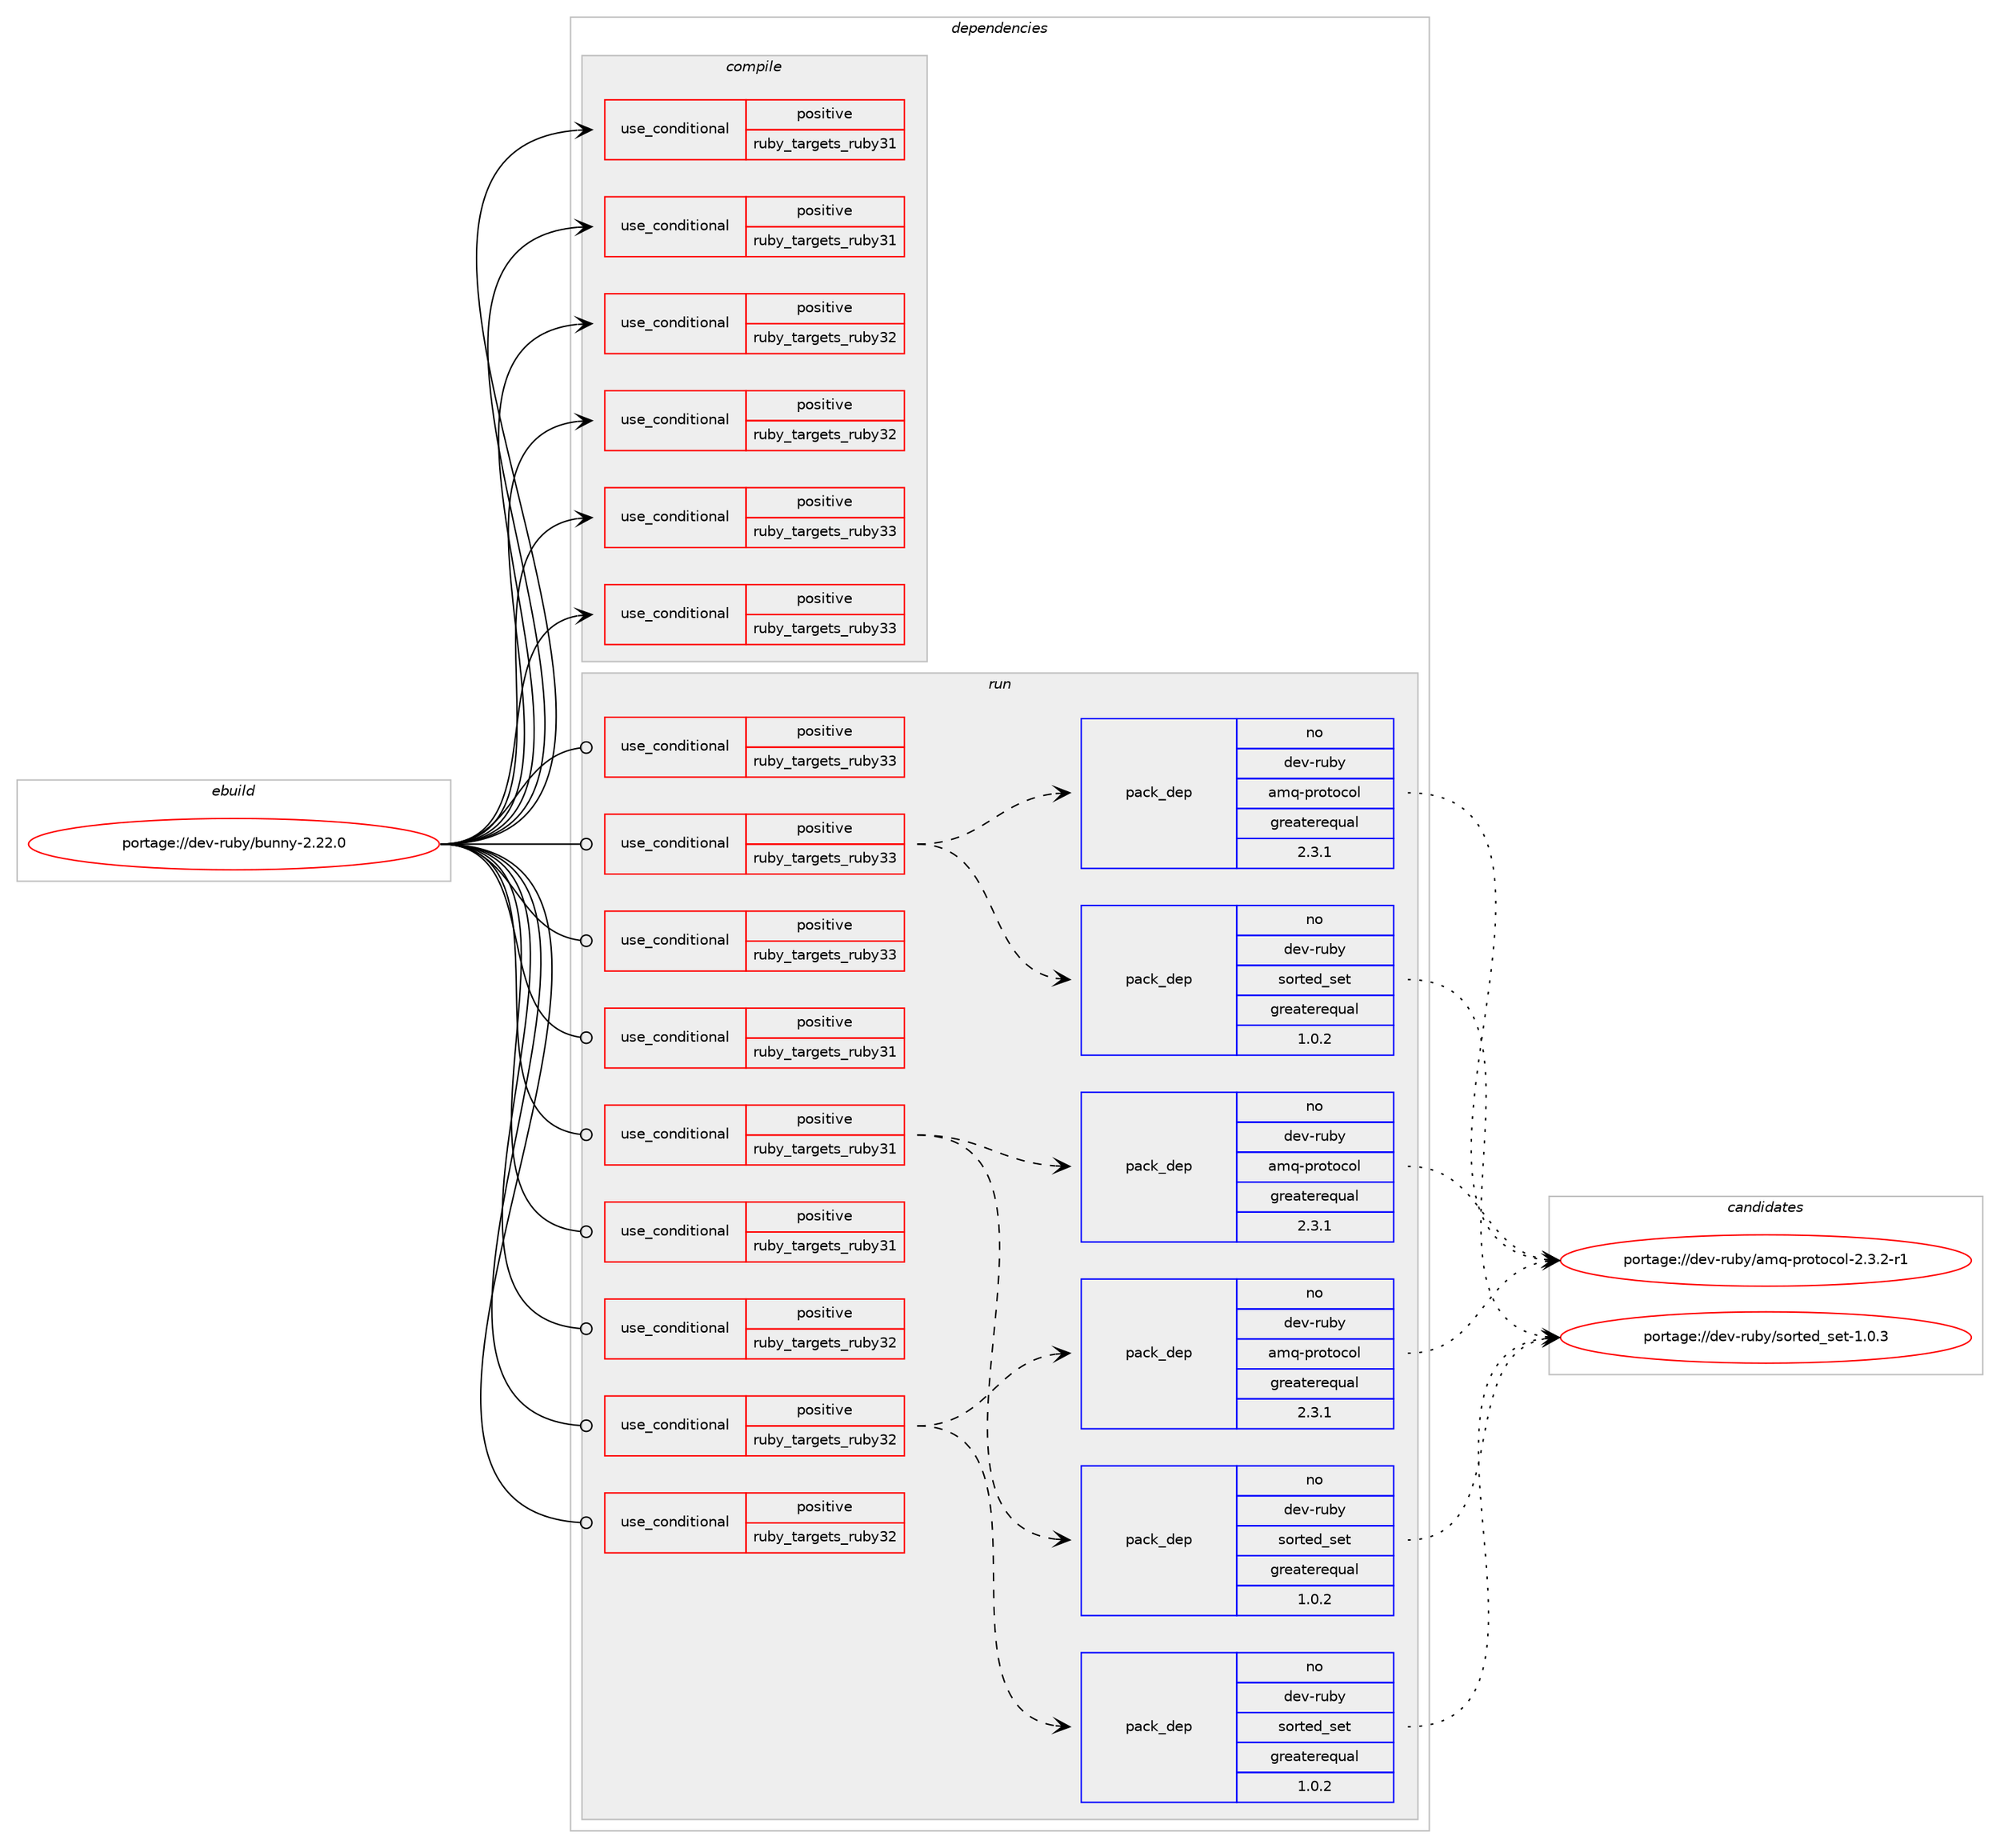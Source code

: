 digraph prolog {

# *************
# Graph options
# *************

newrank=true;
concentrate=true;
compound=true;
graph [rankdir=LR,fontname=Helvetica,fontsize=10,ranksep=1.5];#, ranksep=2.5, nodesep=0.2];
edge  [arrowhead=vee];
node  [fontname=Helvetica,fontsize=10];

# **********
# The ebuild
# **********

subgraph cluster_leftcol {
color=gray;
rank=same;
label=<<i>ebuild</i>>;
id [label="portage://dev-ruby/bunny-2.22.0", color=red, width=4, href="../dev-ruby/bunny-2.22.0.svg"];
}

# ****************
# The dependencies
# ****************

subgraph cluster_midcol {
color=gray;
label=<<i>dependencies</i>>;
subgraph cluster_compile {
fillcolor="#eeeeee";
style=filled;
label=<<i>compile</i>>;
subgraph cond44159 {
dependency90997 [label=<<TABLE BORDER="0" CELLBORDER="1" CELLSPACING="0" CELLPADDING="4"><TR><TD ROWSPAN="3" CELLPADDING="10">use_conditional</TD></TR><TR><TD>positive</TD></TR><TR><TD>ruby_targets_ruby31</TD></TR></TABLE>>, shape=none, color=red];
# *** BEGIN UNKNOWN DEPENDENCY TYPE (TODO) ***
# dependency90997 -> package_dependency(portage://dev-ruby/bunny-2.22.0,install,no,dev-lang,ruby,none,[,,],[slot(3.1)],[])
# *** END UNKNOWN DEPENDENCY TYPE (TODO) ***

}
id:e -> dependency90997:w [weight=20,style="solid",arrowhead="vee"];
subgraph cond44160 {
dependency90998 [label=<<TABLE BORDER="0" CELLBORDER="1" CELLSPACING="0" CELLPADDING="4"><TR><TD ROWSPAN="3" CELLPADDING="10">use_conditional</TD></TR><TR><TD>positive</TD></TR><TR><TD>ruby_targets_ruby31</TD></TR></TABLE>>, shape=none, color=red];
# *** BEGIN UNKNOWN DEPENDENCY TYPE (TODO) ***
# dependency90998 -> package_dependency(portage://dev-ruby/bunny-2.22.0,install,no,virtual,rubygems,none,[,,],[],[use(enable(ruby_targets_ruby31),negative)])
# *** END UNKNOWN DEPENDENCY TYPE (TODO) ***

}
id:e -> dependency90998:w [weight=20,style="solid",arrowhead="vee"];
subgraph cond44161 {
dependency90999 [label=<<TABLE BORDER="0" CELLBORDER="1" CELLSPACING="0" CELLPADDING="4"><TR><TD ROWSPAN="3" CELLPADDING="10">use_conditional</TD></TR><TR><TD>positive</TD></TR><TR><TD>ruby_targets_ruby32</TD></TR></TABLE>>, shape=none, color=red];
# *** BEGIN UNKNOWN DEPENDENCY TYPE (TODO) ***
# dependency90999 -> package_dependency(portage://dev-ruby/bunny-2.22.0,install,no,dev-lang,ruby,none,[,,],[slot(3.2)],[])
# *** END UNKNOWN DEPENDENCY TYPE (TODO) ***

}
id:e -> dependency90999:w [weight=20,style="solid",arrowhead="vee"];
subgraph cond44162 {
dependency91000 [label=<<TABLE BORDER="0" CELLBORDER="1" CELLSPACING="0" CELLPADDING="4"><TR><TD ROWSPAN="3" CELLPADDING="10">use_conditional</TD></TR><TR><TD>positive</TD></TR><TR><TD>ruby_targets_ruby32</TD></TR></TABLE>>, shape=none, color=red];
# *** BEGIN UNKNOWN DEPENDENCY TYPE (TODO) ***
# dependency91000 -> package_dependency(portage://dev-ruby/bunny-2.22.0,install,no,virtual,rubygems,none,[,,],[],[use(enable(ruby_targets_ruby32),negative)])
# *** END UNKNOWN DEPENDENCY TYPE (TODO) ***

}
id:e -> dependency91000:w [weight=20,style="solid",arrowhead="vee"];
subgraph cond44163 {
dependency91001 [label=<<TABLE BORDER="0" CELLBORDER="1" CELLSPACING="0" CELLPADDING="4"><TR><TD ROWSPAN="3" CELLPADDING="10">use_conditional</TD></TR><TR><TD>positive</TD></TR><TR><TD>ruby_targets_ruby33</TD></TR></TABLE>>, shape=none, color=red];
# *** BEGIN UNKNOWN DEPENDENCY TYPE (TODO) ***
# dependency91001 -> package_dependency(portage://dev-ruby/bunny-2.22.0,install,no,dev-lang,ruby,none,[,,],[slot(3.3)],[])
# *** END UNKNOWN DEPENDENCY TYPE (TODO) ***

}
id:e -> dependency91001:w [weight=20,style="solid",arrowhead="vee"];
subgraph cond44164 {
dependency91002 [label=<<TABLE BORDER="0" CELLBORDER="1" CELLSPACING="0" CELLPADDING="4"><TR><TD ROWSPAN="3" CELLPADDING="10">use_conditional</TD></TR><TR><TD>positive</TD></TR><TR><TD>ruby_targets_ruby33</TD></TR></TABLE>>, shape=none, color=red];
# *** BEGIN UNKNOWN DEPENDENCY TYPE (TODO) ***
# dependency91002 -> package_dependency(portage://dev-ruby/bunny-2.22.0,install,no,virtual,rubygems,none,[,,],[],[use(enable(ruby_targets_ruby33),negative)])
# *** END UNKNOWN DEPENDENCY TYPE (TODO) ***

}
id:e -> dependency91002:w [weight=20,style="solid",arrowhead="vee"];
}
subgraph cluster_compileandrun {
fillcolor="#eeeeee";
style=filled;
label=<<i>compile and run</i>>;
}
subgraph cluster_run {
fillcolor="#eeeeee";
style=filled;
label=<<i>run</i>>;
subgraph cond44165 {
dependency91003 [label=<<TABLE BORDER="0" CELLBORDER="1" CELLSPACING="0" CELLPADDING="4"><TR><TD ROWSPAN="3" CELLPADDING="10">use_conditional</TD></TR><TR><TD>positive</TD></TR><TR><TD>ruby_targets_ruby31</TD></TR></TABLE>>, shape=none, color=red];
# *** BEGIN UNKNOWN DEPENDENCY TYPE (TODO) ***
# dependency91003 -> package_dependency(portage://dev-ruby/bunny-2.22.0,run,no,dev-lang,ruby,none,[,,],[slot(3.1)],[])
# *** END UNKNOWN DEPENDENCY TYPE (TODO) ***

}
id:e -> dependency91003:w [weight=20,style="solid",arrowhead="odot"];
subgraph cond44166 {
dependency91004 [label=<<TABLE BORDER="0" CELLBORDER="1" CELLSPACING="0" CELLPADDING="4"><TR><TD ROWSPAN="3" CELLPADDING="10">use_conditional</TD></TR><TR><TD>positive</TD></TR><TR><TD>ruby_targets_ruby31</TD></TR></TABLE>>, shape=none, color=red];
subgraph pack45578 {
dependency91005 [label=<<TABLE BORDER="0" CELLBORDER="1" CELLSPACING="0" CELLPADDING="4" WIDTH="220"><TR><TD ROWSPAN="6" CELLPADDING="30">pack_dep</TD></TR><TR><TD WIDTH="110">no</TD></TR><TR><TD>dev-ruby</TD></TR><TR><TD>amq-protocol</TD></TR><TR><TD>greaterequal</TD></TR><TR><TD>2.3.1</TD></TR></TABLE>>, shape=none, color=blue];
}
dependency91004:e -> dependency91005:w [weight=20,style="dashed",arrowhead="vee"];
subgraph pack45579 {
dependency91006 [label=<<TABLE BORDER="0" CELLBORDER="1" CELLSPACING="0" CELLPADDING="4" WIDTH="220"><TR><TD ROWSPAN="6" CELLPADDING="30">pack_dep</TD></TR><TR><TD WIDTH="110">no</TD></TR><TR><TD>dev-ruby</TD></TR><TR><TD>sorted_set</TD></TR><TR><TD>greaterequal</TD></TR><TR><TD>1.0.2</TD></TR></TABLE>>, shape=none, color=blue];
}
dependency91004:e -> dependency91006:w [weight=20,style="dashed",arrowhead="vee"];
}
id:e -> dependency91004:w [weight=20,style="solid",arrowhead="odot"];
subgraph cond44167 {
dependency91007 [label=<<TABLE BORDER="0" CELLBORDER="1" CELLSPACING="0" CELLPADDING="4"><TR><TD ROWSPAN="3" CELLPADDING="10">use_conditional</TD></TR><TR><TD>positive</TD></TR><TR><TD>ruby_targets_ruby31</TD></TR></TABLE>>, shape=none, color=red];
# *** BEGIN UNKNOWN DEPENDENCY TYPE (TODO) ***
# dependency91007 -> package_dependency(portage://dev-ruby/bunny-2.22.0,run,no,virtual,rubygems,none,[,,],[],[use(enable(ruby_targets_ruby31),negative)])
# *** END UNKNOWN DEPENDENCY TYPE (TODO) ***

}
id:e -> dependency91007:w [weight=20,style="solid",arrowhead="odot"];
subgraph cond44168 {
dependency91008 [label=<<TABLE BORDER="0" CELLBORDER="1" CELLSPACING="0" CELLPADDING="4"><TR><TD ROWSPAN="3" CELLPADDING="10">use_conditional</TD></TR><TR><TD>positive</TD></TR><TR><TD>ruby_targets_ruby32</TD></TR></TABLE>>, shape=none, color=red];
# *** BEGIN UNKNOWN DEPENDENCY TYPE (TODO) ***
# dependency91008 -> package_dependency(portage://dev-ruby/bunny-2.22.0,run,no,dev-lang,ruby,none,[,,],[slot(3.2)],[])
# *** END UNKNOWN DEPENDENCY TYPE (TODO) ***

}
id:e -> dependency91008:w [weight=20,style="solid",arrowhead="odot"];
subgraph cond44169 {
dependency91009 [label=<<TABLE BORDER="0" CELLBORDER="1" CELLSPACING="0" CELLPADDING="4"><TR><TD ROWSPAN="3" CELLPADDING="10">use_conditional</TD></TR><TR><TD>positive</TD></TR><TR><TD>ruby_targets_ruby32</TD></TR></TABLE>>, shape=none, color=red];
subgraph pack45580 {
dependency91010 [label=<<TABLE BORDER="0" CELLBORDER="1" CELLSPACING="0" CELLPADDING="4" WIDTH="220"><TR><TD ROWSPAN="6" CELLPADDING="30">pack_dep</TD></TR><TR><TD WIDTH="110">no</TD></TR><TR><TD>dev-ruby</TD></TR><TR><TD>amq-protocol</TD></TR><TR><TD>greaterequal</TD></TR><TR><TD>2.3.1</TD></TR></TABLE>>, shape=none, color=blue];
}
dependency91009:e -> dependency91010:w [weight=20,style="dashed",arrowhead="vee"];
subgraph pack45581 {
dependency91011 [label=<<TABLE BORDER="0" CELLBORDER="1" CELLSPACING="0" CELLPADDING="4" WIDTH="220"><TR><TD ROWSPAN="6" CELLPADDING="30">pack_dep</TD></TR><TR><TD WIDTH="110">no</TD></TR><TR><TD>dev-ruby</TD></TR><TR><TD>sorted_set</TD></TR><TR><TD>greaterequal</TD></TR><TR><TD>1.0.2</TD></TR></TABLE>>, shape=none, color=blue];
}
dependency91009:e -> dependency91011:w [weight=20,style="dashed",arrowhead="vee"];
}
id:e -> dependency91009:w [weight=20,style="solid",arrowhead="odot"];
subgraph cond44170 {
dependency91012 [label=<<TABLE BORDER="0" CELLBORDER="1" CELLSPACING="0" CELLPADDING="4"><TR><TD ROWSPAN="3" CELLPADDING="10">use_conditional</TD></TR><TR><TD>positive</TD></TR><TR><TD>ruby_targets_ruby32</TD></TR></TABLE>>, shape=none, color=red];
# *** BEGIN UNKNOWN DEPENDENCY TYPE (TODO) ***
# dependency91012 -> package_dependency(portage://dev-ruby/bunny-2.22.0,run,no,virtual,rubygems,none,[,,],[],[use(enable(ruby_targets_ruby32),negative)])
# *** END UNKNOWN DEPENDENCY TYPE (TODO) ***

}
id:e -> dependency91012:w [weight=20,style="solid",arrowhead="odot"];
subgraph cond44171 {
dependency91013 [label=<<TABLE BORDER="0" CELLBORDER="1" CELLSPACING="0" CELLPADDING="4"><TR><TD ROWSPAN="3" CELLPADDING="10">use_conditional</TD></TR><TR><TD>positive</TD></TR><TR><TD>ruby_targets_ruby33</TD></TR></TABLE>>, shape=none, color=red];
# *** BEGIN UNKNOWN DEPENDENCY TYPE (TODO) ***
# dependency91013 -> package_dependency(portage://dev-ruby/bunny-2.22.0,run,no,dev-lang,ruby,none,[,,],[slot(3.3)],[])
# *** END UNKNOWN DEPENDENCY TYPE (TODO) ***

}
id:e -> dependency91013:w [weight=20,style="solid",arrowhead="odot"];
subgraph cond44172 {
dependency91014 [label=<<TABLE BORDER="0" CELLBORDER="1" CELLSPACING="0" CELLPADDING="4"><TR><TD ROWSPAN="3" CELLPADDING="10">use_conditional</TD></TR><TR><TD>positive</TD></TR><TR><TD>ruby_targets_ruby33</TD></TR></TABLE>>, shape=none, color=red];
subgraph pack45582 {
dependency91015 [label=<<TABLE BORDER="0" CELLBORDER="1" CELLSPACING="0" CELLPADDING="4" WIDTH="220"><TR><TD ROWSPAN="6" CELLPADDING="30">pack_dep</TD></TR><TR><TD WIDTH="110">no</TD></TR><TR><TD>dev-ruby</TD></TR><TR><TD>amq-protocol</TD></TR><TR><TD>greaterequal</TD></TR><TR><TD>2.3.1</TD></TR></TABLE>>, shape=none, color=blue];
}
dependency91014:e -> dependency91015:w [weight=20,style="dashed",arrowhead="vee"];
subgraph pack45583 {
dependency91016 [label=<<TABLE BORDER="0" CELLBORDER="1" CELLSPACING="0" CELLPADDING="4" WIDTH="220"><TR><TD ROWSPAN="6" CELLPADDING="30">pack_dep</TD></TR><TR><TD WIDTH="110">no</TD></TR><TR><TD>dev-ruby</TD></TR><TR><TD>sorted_set</TD></TR><TR><TD>greaterequal</TD></TR><TR><TD>1.0.2</TD></TR></TABLE>>, shape=none, color=blue];
}
dependency91014:e -> dependency91016:w [weight=20,style="dashed",arrowhead="vee"];
}
id:e -> dependency91014:w [weight=20,style="solid",arrowhead="odot"];
subgraph cond44173 {
dependency91017 [label=<<TABLE BORDER="0" CELLBORDER="1" CELLSPACING="0" CELLPADDING="4"><TR><TD ROWSPAN="3" CELLPADDING="10">use_conditional</TD></TR><TR><TD>positive</TD></TR><TR><TD>ruby_targets_ruby33</TD></TR></TABLE>>, shape=none, color=red];
# *** BEGIN UNKNOWN DEPENDENCY TYPE (TODO) ***
# dependency91017 -> package_dependency(portage://dev-ruby/bunny-2.22.0,run,no,virtual,rubygems,none,[,,],[],[use(enable(ruby_targets_ruby33),negative)])
# *** END UNKNOWN DEPENDENCY TYPE (TODO) ***

}
id:e -> dependency91017:w [weight=20,style="solid",arrowhead="odot"];
}
}

# **************
# The candidates
# **************

subgraph cluster_choices {
rank=same;
color=gray;
label=<<i>candidates</i>>;

subgraph choice45578 {
color=black;
nodesep=1;
choice1001011184511411798121479710911345112114111116111991111084550465146504511449 [label="portage://dev-ruby/amq-protocol-2.3.2-r1", color=red, width=4,href="../dev-ruby/amq-protocol-2.3.2-r1.svg"];
dependency91005:e -> choice1001011184511411798121479710911345112114111116111991111084550465146504511449:w [style=dotted,weight="100"];
}
subgraph choice45579 {
color=black;
nodesep=1;
choice10010111845114117981214711511111411610110095115101116454946484651 [label="portage://dev-ruby/sorted_set-1.0.3", color=red, width=4,href="../dev-ruby/sorted_set-1.0.3.svg"];
dependency91006:e -> choice10010111845114117981214711511111411610110095115101116454946484651:w [style=dotted,weight="100"];
}
subgraph choice45580 {
color=black;
nodesep=1;
choice1001011184511411798121479710911345112114111116111991111084550465146504511449 [label="portage://dev-ruby/amq-protocol-2.3.2-r1", color=red, width=4,href="../dev-ruby/amq-protocol-2.3.2-r1.svg"];
dependency91010:e -> choice1001011184511411798121479710911345112114111116111991111084550465146504511449:w [style=dotted,weight="100"];
}
subgraph choice45581 {
color=black;
nodesep=1;
choice10010111845114117981214711511111411610110095115101116454946484651 [label="portage://dev-ruby/sorted_set-1.0.3", color=red, width=4,href="../dev-ruby/sorted_set-1.0.3.svg"];
dependency91011:e -> choice10010111845114117981214711511111411610110095115101116454946484651:w [style=dotted,weight="100"];
}
subgraph choice45582 {
color=black;
nodesep=1;
choice1001011184511411798121479710911345112114111116111991111084550465146504511449 [label="portage://dev-ruby/amq-protocol-2.3.2-r1", color=red, width=4,href="../dev-ruby/amq-protocol-2.3.2-r1.svg"];
dependency91015:e -> choice1001011184511411798121479710911345112114111116111991111084550465146504511449:w [style=dotted,weight="100"];
}
subgraph choice45583 {
color=black;
nodesep=1;
choice10010111845114117981214711511111411610110095115101116454946484651 [label="portage://dev-ruby/sorted_set-1.0.3", color=red, width=4,href="../dev-ruby/sorted_set-1.0.3.svg"];
dependency91016:e -> choice10010111845114117981214711511111411610110095115101116454946484651:w [style=dotted,weight="100"];
}
}

}

